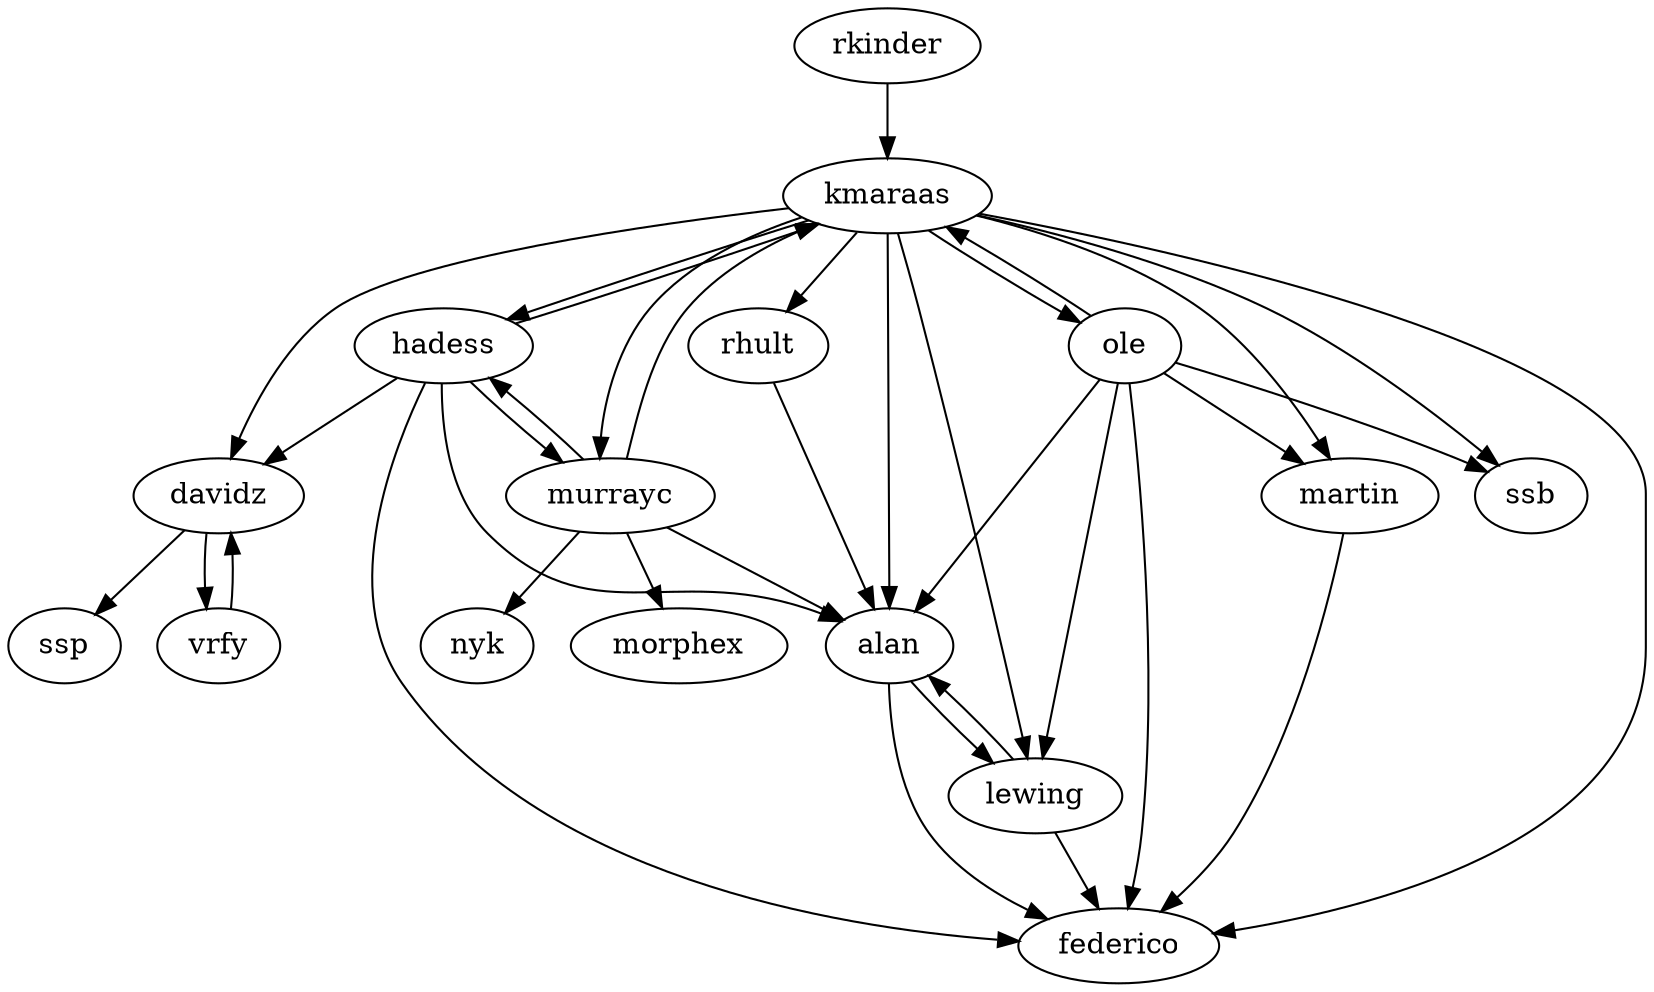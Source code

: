 strict digraph G {
	graph [file="advogato-latest-clean.dot"];
	davidz -> vrfy	 [level=Journeyer];
	davidz -> ssp	 [level=Master];
	ole -> alan	 [level=Master];
	ole -> lewing	 [level=Master];
	ole -> martin	 [level=Master];
	ole -> federico	 [level=Master];
	ole -> kmaraas	 [level=Journeyer];
	ole -> ssb	 [level=Master];
	vrfy -> davidz	 [level=Master];
	alan -> lewing	 [level=Journeyer];
	alan -> federico	 [level=Master];
	lewing -> alan	 [level=Master];
	lewing -> federico	 [level=Master];
	rkinder -> kmaraas	 [level=Master];
	hadess -> davidz	 [level=Journeyer];
	hadess -> alan	 [level=Master];
	hadess -> federico	 [level=Master];
	hadess -> murrayc	 [level=Master];
	hadess -> kmaraas	 [level=Master];
	rhult -> alan	 [level=Master];
	martin -> federico	 [level=Master];
	murrayc -> alan	 [level=Master];
	murrayc -> nyk	 [level=Observer];
	murrayc -> hadess	 [level=Journeyer];
	murrayc -> morphex	 [level=Journeyer];
	murrayc -> kmaraas	 [level=Master];
	kmaraas -> davidz	 [level=Journeyer];
	kmaraas -> ole	 [level=Journeyer];
	kmaraas -> alan	 [level=Master];
	kmaraas -> lewing	 [level=Master];
	kmaraas -> hadess	 [level=Master];
	kmaraas -> rhult	 [level=Journeyer];
	kmaraas -> martin	 [level=Journeyer];
	kmaraas -> federico	 [level=Master];
	kmaraas -> murrayc	 [level=Master];
	kmaraas -> ssb	 [level=Master];
}
